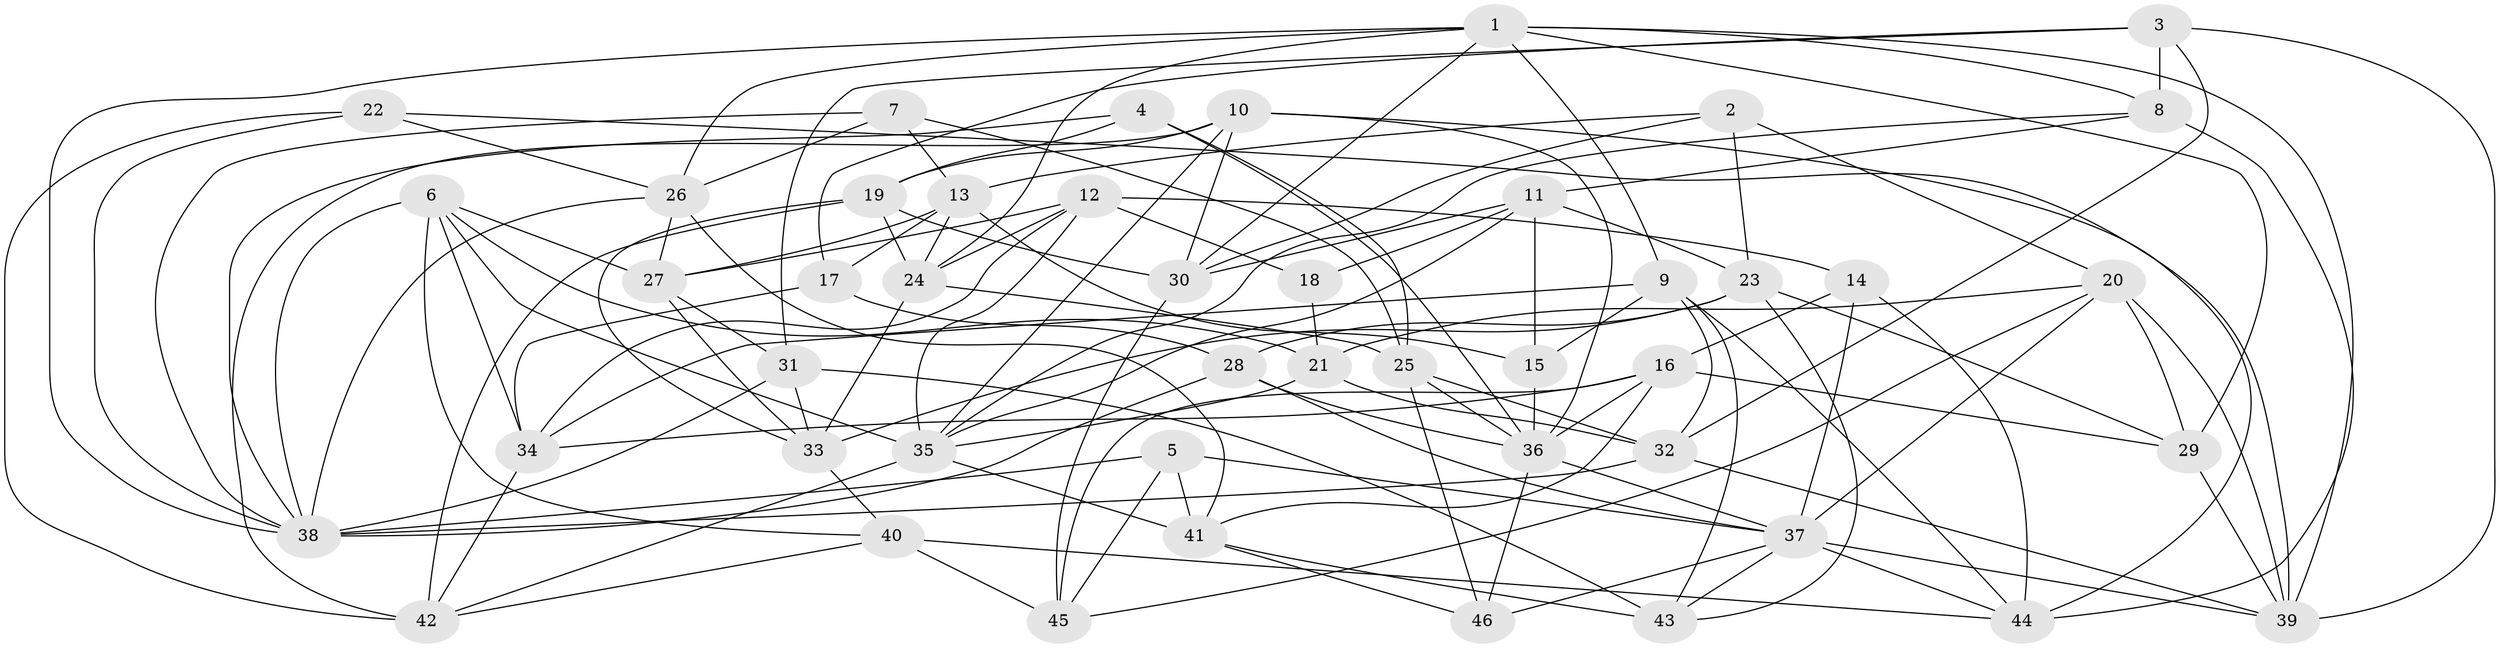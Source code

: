 // original degree distribution, {4: 1.0}
// Generated by graph-tools (version 1.1) at 2025/26/03/09/25 03:26:53]
// undirected, 46 vertices, 130 edges
graph export_dot {
graph [start="1"]
  node [color=gray90,style=filled];
  1;
  2;
  3;
  4;
  5;
  6;
  7;
  8;
  9;
  10;
  11;
  12;
  13;
  14;
  15;
  16;
  17;
  18;
  19;
  20;
  21;
  22;
  23;
  24;
  25;
  26;
  27;
  28;
  29;
  30;
  31;
  32;
  33;
  34;
  35;
  36;
  37;
  38;
  39;
  40;
  41;
  42;
  43;
  44;
  45;
  46;
  1 -- 8 [weight=1.0];
  1 -- 9 [weight=1.0];
  1 -- 24 [weight=1.0];
  1 -- 26 [weight=1.0];
  1 -- 29 [weight=1.0];
  1 -- 30 [weight=1.0];
  1 -- 38 [weight=1.0];
  1 -- 39 [weight=1.0];
  2 -- 13 [weight=1.0];
  2 -- 20 [weight=1.0];
  2 -- 23 [weight=1.0];
  2 -- 30 [weight=1.0];
  3 -- 8 [weight=2.0];
  3 -- 17 [weight=1.0];
  3 -- 31 [weight=1.0];
  3 -- 32 [weight=1.0];
  3 -- 39 [weight=1.0];
  4 -- 19 [weight=1.0];
  4 -- 25 [weight=1.0];
  4 -- 36 [weight=1.0];
  4 -- 38 [weight=1.0];
  5 -- 37 [weight=1.0];
  5 -- 38 [weight=1.0];
  5 -- 41 [weight=1.0];
  5 -- 45 [weight=1.0];
  6 -- 21 [weight=1.0];
  6 -- 27 [weight=1.0];
  6 -- 34 [weight=1.0];
  6 -- 35 [weight=1.0];
  6 -- 38 [weight=1.0];
  6 -- 40 [weight=1.0];
  7 -- 13 [weight=1.0];
  7 -- 25 [weight=1.0];
  7 -- 26 [weight=1.0];
  7 -- 38 [weight=1.0];
  8 -- 11 [weight=1.0];
  8 -- 35 [weight=1.0];
  8 -- 44 [weight=1.0];
  9 -- 15 [weight=1.0];
  9 -- 32 [weight=1.0];
  9 -- 34 [weight=1.0];
  9 -- 43 [weight=1.0];
  9 -- 44 [weight=1.0];
  10 -- 19 [weight=1.0];
  10 -- 30 [weight=1.0];
  10 -- 35 [weight=1.0];
  10 -- 36 [weight=1.0];
  10 -- 42 [weight=1.0];
  10 -- 44 [weight=1.0];
  11 -- 15 [weight=1.0];
  11 -- 18 [weight=1.0];
  11 -- 23 [weight=1.0];
  11 -- 30 [weight=1.0];
  11 -- 35 [weight=1.0];
  12 -- 14 [weight=1.0];
  12 -- 18 [weight=1.0];
  12 -- 24 [weight=1.0];
  12 -- 27 [weight=1.0];
  12 -- 34 [weight=1.0];
  12 -- 35 [weight=1.0];
  13 -- 15 [weight=1.0];
  13 -- 17 [weight=1.0];
  13 -- 24 [weight=1.0];
  13 -- 27 [weight=1.0];
  14 -- 16 [weight=1.0];
  14 -- 37 [weight=1.0];
  14 -- 44 [weight=1.0];
  15 -- 36 [weight=1.0];
  16 -- 29 [weight=1.0];
  16 -- 34 [weight=1.0];
  16 -- 36 [weight=1.0];
  16 -- 41 [weight=1.0];
  16 -- 45 [weight=1.0];
  17 -- 28 [weight=1.0];
  17 -- 34 [weight=1.0];
  18 -- 21 [weight=2.0];
  19 -- 24 [weight=1.0];
  19 -- 30 [weight=1.0];
  19 -- 33 [weight=1.0];
  19 -- 42 [weight=1.0];
  20 -- 21 [weight=1.0];
  20 -- 29 [weight=1.0];
  20 -- 37 [weight=1.0];
  20 -- 39 [weight=1.0];
  20 -- 45 [weight=1.0];
  21 -- 32 [weight=1.0];
  21 -- 35 [weight=1.0];
  22 -- 26 [weight=1.0];
  22 -- 38 [weight=1.0];
  22 -- 39 [weight=1.0];
  22 -- 42 [weight=1.0];
  23 -- 28 [weight=1.0];
  23 -- 29 [weight=1.0];
  23 -- 33 [weight=1.0];
  23 -- 43 [weight=1.0];
  24 -- 25 [weight=1.0];
  24 -- 33 [weight=1.0];
  25 -- 32 [weight=1.0];
  25 -- 36 [weight=1.0];
  25 -- 46 [weight=1.0];
  26 -- 27 [weight=1.0];
  26 -- 38 [weight=1.0];
  26 -- 41 [weight=1.0];
  27 -- 31 [weight=1.0];
  27 -- 33 [weight=1.0];
  28 -- 36 [weight=2.0];
  28 -- 37 [weight=1.0];
  28 -- 38 [weight=1.0];
  29 -- 39 [weight=2.0];
  30 -- 45 [weight=1.0];
  31 -- 33 [weight=1.0];
  31 -- 38 [weight=1.0];
  31 -- 43 [weight=2.0];
  32 -- 38 [weight=1.0];
  32 -- 39 [weight=1.0];
  33 -- 40 [weight=1.0];
  34 -- 42 [weight=1.0];
  35 -- 41 [weight=1.0];
  35 -- 42 [weight=1.0];
  36 -- 37 [weight=2.0];
  36 -- 46 [weight=1.0];
  37 -- 39 [weight=1.0];
  37 -- 43 [weight=1.0];
  37 -- 44 [weight=1.0];
  37 -- 46 [weight=1.0];
  40 -- 42 [weight=1.0];
  40 -- 44 [weight=1.0];
  40 -- 45 [weight=2.0];
  41 -- 43 [weight=1.0];
  41 -- 46 [weight=1.0];
}
